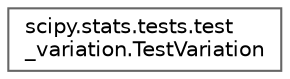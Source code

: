 digraph "Graphical Class Hierarchy"
{
 // LATEX_PDF_SIZE
  bgcolor="transparent";
  edge [fontname=Helvetica,fontsize=10,labelfontname=Helvetica,labelfontsize=10];
  node [fontname=Helvetica,fontsize=10,shape=box,height=0.2,width=0.4];
  rankdir="LR";
  Node0 [id="Node000000",label="scipy.stats.tests.test\l_variation.TestVariation",height=0.2,width=0.4,color="grey40", fillcolor="white", style="filled",URL="$d1/dac/classscipy_1_1stats_1_1tests_1_1test__variation_1_1TestVariation.html",tooltip=" "];
}
